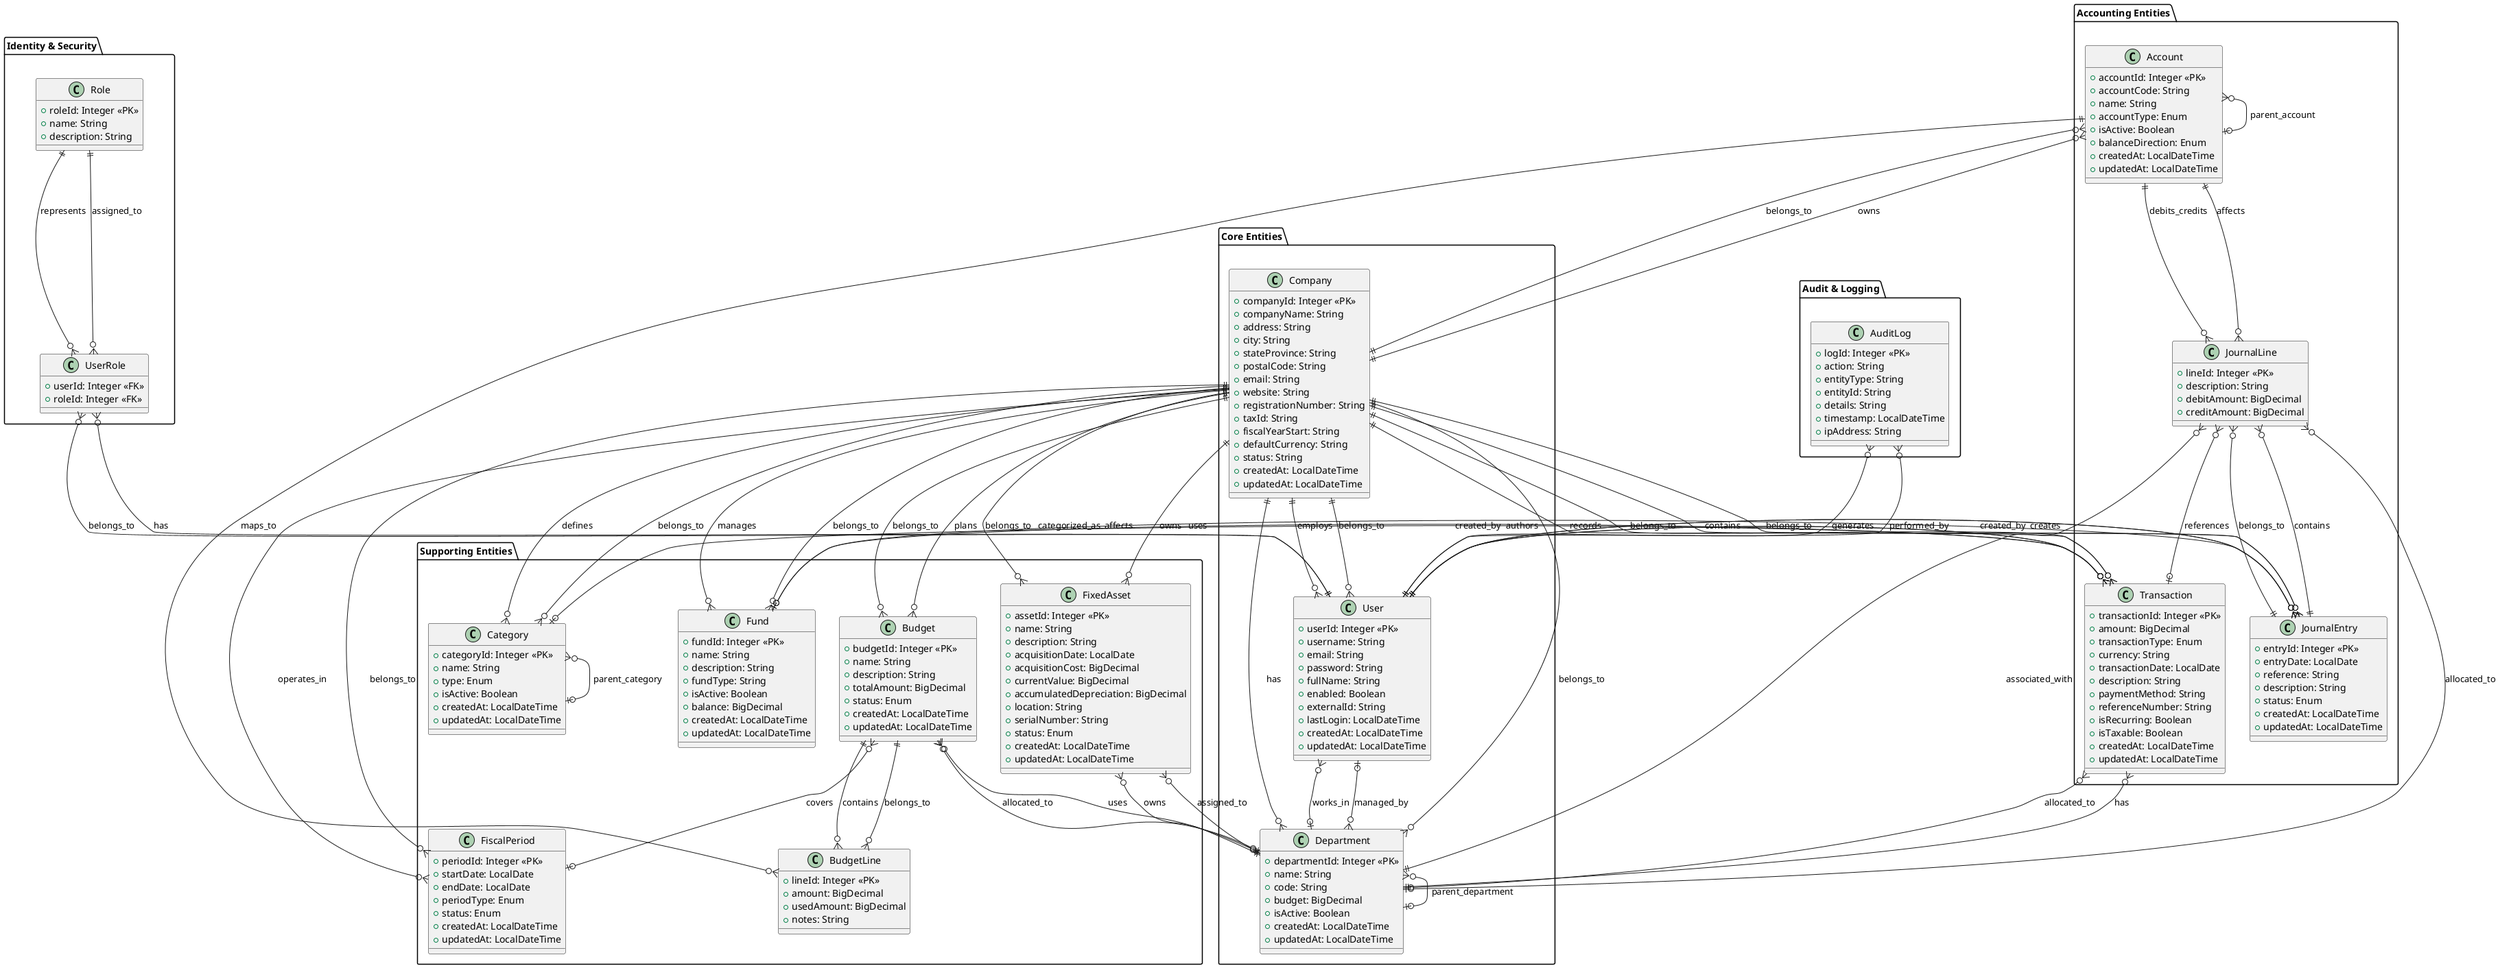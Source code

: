 @startuml
!define RECTANGLE class

package "Core Entities" {
  RECTANGLE Company {
    +companyId: Integer <<PK>>
    +companyName: String
    +address: String
    +city: String
    +stateProvince: String
    +postalCode: String
    +email: String
    +website: String
    +registrationNumber: String
    +taxId: String
    +fiscalYearStart: String
    +defaultCurrency: String
    +status: String
    +createdAt: LocalDateTime
    +updatedAt: LocalDateTime
  }
  
  RECTANGLE User {
    +userId: Integer <<PK>>
    +username: String
    +email: String
    +password: String
    +fullName: String
    +enabled: Boolean
    +externalId: String
    +lastLogin: LocalDateTime
    +createdAt: LocalDateTime
    +updatedAt: LocalDateTime
  }
  
  RECTANGLE Department {
    +departmentId: Integer <<PK>>
    +name: String
    +code: String
    +budget: BigDecimal
    +isActive: Boolean
    +createdAt: LocalDateTime
    +updatedAt: LocalDateTime
  }
}

package "Accounting Entities" {
  RECTANGLE Account {
    +accountId: Integer <<PK>>
    +accountCode: String
    +name: String
    +accountType: Enum
    +isActive: Boolean
    +balanceDirection: Enum
    +createdAt: LocalDateTime
    +updatedAt: LocalDateTime
  }
  
  RECTANGLE JournalEntry {
    +entryId: Integer <<PK>>
    +entryDate: LocalDate
    +reference: String
    +description: String
    +status: Enum
    +createdAt: LocalDateTime
    +updatedAt: LocalDateTime
  }
  
  RECTANGLE JournalLine {
    +lineId: Integer <<PK>>
    +description: String
    +debitAmount: BigDecimal
    +creditAmount: BigDecimal
  }
  
  RECTANGLE Transaction {
    +transactionId: Integer <<PK>>
    +amount: BigDecimal
    +transactionType: Enum
    +currency: String
    +transactionDate: LocalDate
    +description: String
    +paymentMethod: String
    +referenceNumber: String
    +isRecurring: Boolean
    +isTaxable: Boolean
    +createdAt: LocalDateTime
    +updatedAt: LocalDateTime
  }
}

package "Supporting Entities" {
  RECTANGLE Category {
    +categoryId: Integer <<PK>>
    +name: String
    +type: Enum
    +isActive: Boolean
    +createdAt: LocalDateTime
    +updatedAt: LocalDateTime
  }
  
  RECTANGLE Fund {
    +fundId: Integer <<PK>>
    +name: String
    +description: String
    +fundType: String
    +isActive: Boolean
    +balance: BigDecimal
    +createdAt: LocalDateTime
    +updatedAt: LocalDateTime
  }
  
  RECTANGLE FiscalPeriod {
    +periodId: Integer <<PK>>
    +startDate: LocalDate
    +endDate: LocalDate
    +periodType: Enum
    +status: Enum
    +createdAt: LocalDateTime
    +updatedAt: LocalDateTime
  }
  
  RECTANGLE Budget {
    +budgetId: Integer <<PK>>
    +name: String
    +description: String
    +totalAmount: BigDecimal
    +status: Enum
    +createdAt: LocalDateTime
    +updatedAt: LocalDateTime
  }
  
  RECTANGLE BudgetLine {
    +lineId: Integer <<PK>>
    +amount: BigDecimal
    +usedAmount: BigDecimal
    +notes: String
  }
  
  RECTANGLE FixedAsset {
    +assetId: Integer <<PK>>
    +name: String
    +description: String
    +acquisitionDate: LocalDate
    +acquisitionCost: BigDecimal
    +currentValue: BigDecimal
    +accumulatedDepreciation: BigDecimal
    +location: String
    +serialNumber: String
    +status: Enum
    +createdAt: LocalDateTime
    +updatedAt: LocalDateTime
  }
}

package "Identity & Security" {
  RECTANGLE Role {
    +roleId: Integer <<PK>>
    +name: String
    +description: String
  }
  
  RECTANGLE UserRole {
    +userId: Integer <<FK>>
    +roleId: Integer <<FK>>
  }
}

package "Audit & Logging" {
  RECTANGLE AuditLog {
    +logId: Integer <<PK>>
    +action: String
    +entityType: String
    +entityId: String
    +details: String
    +timestamp: LocalDateTime
    +ipAddress: String
  }
}

' 主要关系
Company ||--o{ User : employs
Company ||--o{ Department : has
Company ||--o{ Account : owns
Company ||--o{ Fund : manages
Company ||--o{ Category : defines
Company ||--o{ Transaction : records
Company ||--o{ JournalEntry : contains
Company ||--o{ Budget : plans
Company ||--o{ FiscalPeriod : operates_in
Company ||--o{ FixedAsset : owns

User }o--|| Company : belongs_to
User }o--o| Department : works_in
User ||--o{ Transaction : creates
User ||--o{ AuditLog : generates
User ||--o{ JournalEntry : authors

Department }o--|| Company : belongs_to
Department }o--o| User : managed_by
Department }o--o| Department : parent_department
Department ||--o{ Transaction : has
Department ||--o{ Budget : uses
Department ||--o{ FixedAsset : owns
Department ||--o{ JournalLine : associated_with

Account }o--|| Company : belongs_to
Account }o--o| Account : parent_account
Account ||--o{ JournalLine : affects

JournalEntry }o--|| Company : belongs_to
JournalEntry }o--o| Fund : uses
JournalEntry }o--|| User : created_by
JournalEntry ||--o{ JournalLine : contains

JournalLine }o--|| JournalEntry : belongs_to
JournalLine }o--|| Account : debits_credits
JournalLine }o--o| Department : allocated_to
JournalLine }o--o| Transaction : references

Transaction }o--|| User : created_by
Transaction }o--|| Company : belongs_to
Transaction }o--o| Department : allocated_to
Transaction }o--o| Fund : affects
Transaction }o--o| Category : categorized_as

Category }o--|| Company : belongs_to
Category }o--o| Category : parent_category

Fund }o--|| Company : belongs_to

Budget }o--|| Company : belongs_to
Budget }o--o| Department : allocated_to
Budget }o--o| FiscalPeriod : covers
Budget ||--o{ BudgetLine : contains

BudgetLine }o--|| Budget : belongs_to
BudgetLine }o--|| Account : maps_to

FiscalPeriod }o--|| Company : belongs_to

FixedAsset }o--|| Company : belongs_to
FixedAsset }o--o| Department : assigned_to

' Identity relationships
User ||--o{ UserRole : has
Role ||--o{ UserRole : assigned_to
UserRole }o--|| User : belongs_to
UserRole }o--|| Role : represents

' Audit relationships
AuditLog }o--|| User : performed_by

@enduml